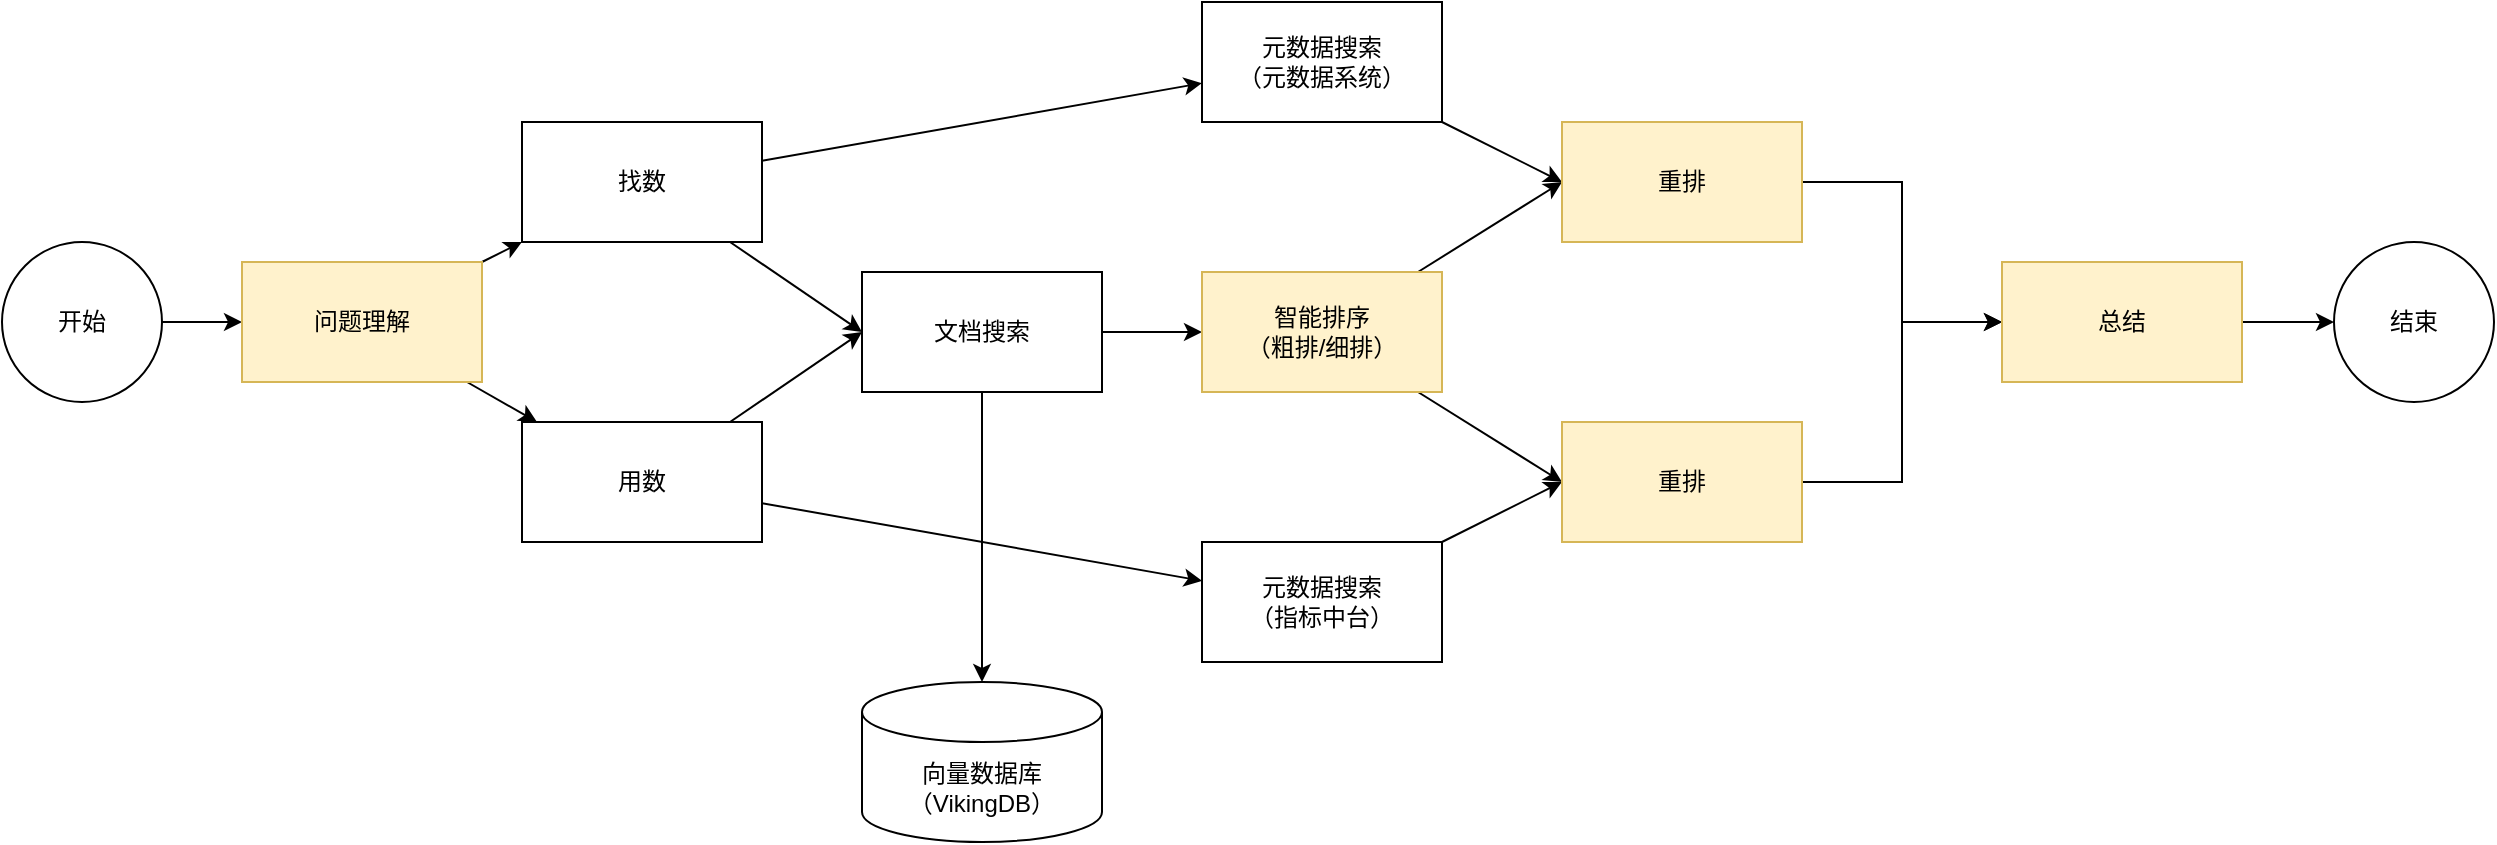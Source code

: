 <mxfile version="24.6.5" type="github">
  <diagram id="C5RBs43oDa-KdzZeNtuy" name="Page-1">
    <mxGraphModel dx="2483" dy="979" grid="1" gridSize="10" guides="1" tooltips="1" connect="1" arrows="1" fold="1" page="1" pageScale="1" pageWidth="827" pageHeight="1169" math="0" shadow="0">
      <root>
        <mxCell id="WIyWlLk6GJQsqaUBKTNV-0" />
        <mxCell id="WIyWlLk6GJQsqaUBKTNV-1" parent="WIyWlLk6GJQsqaUBKTNV-0" />
        <mxCell id="tbKcV42rWtBoktEInjHZ-3" value="" style="edgeStyle=orthogonalEdgeStyle;rounded=0;orthogonalLoop=1;jettySize=auto;html=1;" edge="1" parent="WIyWlLk6GJQsqaUBKTNV-1" source="tbKcV42rWtBoktEInjHZ-1" target="tbKcV42rWtBoktEInjHZ-2">
          <mxGeometry relative="1" as="geometry" />
        </mxCell>
        <mxCell id="tbKcV42rWtBoktEInjHZ-1" value="开始" style="ellipse;whiteSpace=wrap;html=1;aspect=fixed;" vertex="1" parent="WIyWlLk6GJQsqaUBKTNV-1">
          <mxGeometry x="-146" y="270" width="80" height="80" as="geometry" />
        </mxCell>
        <mxCell id="tbKcV42rWtBoktEInjHZ-5" value="" style="rounded=0;orthogonalLoop=1;jettySize=auto;html=1;" edge="1" parent="WIyWlLk6GJQsqaUBKTNV-1" source="tbKcV42rWtBoktEInjHZ-2" target="tbKcV42rWtBoktEInjHZ-4">
          <mxGeometry relative="1" as="geometry" />
        </mxCell>
        <mxCell id="tbKcV42rWtBoktEInjHZ-7" value="" style="rounded=0;orthogonalLoop=1;jettySize=auto;html=1;" edge="1" parent="WIyWlLk6GJQsqaUBKTNV-1" source="tbKcV42rWtBoktEInjHZ-2" target="tbKcV42rWtBoktEInjHZ-6">
          <mxGeometry relative="1" as="geometry" />
        </mxCell>
        <mxCell id="tbKcV42rWtBoktEInjHZ-2" value="问题理解" style="whiteSpace=wrap;html=1;fillColor=#fff2cc;strokeColor=#d6b656;" vertex="1" parent="WIyWlLk6GJQsqaUBKTNV-1">
          <mxGeometry x="-26" y="280" width="120" height="60" as="geometry" />
        </mxCell>
        <mxCell id="tbKcV42rWtBoktEInjHZ-9" value="" style="rounded=0;orthogonalLoop=1;jettySize=auto;html=1;" edge="1" parent="WIyWlLk6GJQsqaUBKTNV-1" source="tbKcV42rWtBoktEInjHZ-4" target="tbKcV42rWtBoktEInjHZ-8">
          <mxGeometry relative="1" as="geometry" />
        </mxCell>
        <mxCell id="tbKcV42rWtBoktEInjHZ-17" style="rounded=0;orthogonalLoop=1;jettySize=auto;html=1;entryX=0;entryY=0.5;entryDx=0;entryDy=0;" edge="1" parent="WIyWlLk6GJQsqaUBKTNV-1" source="tbKcV42rWtBoktEInjHZ-4" target="tbKcV42rWtBoktEInjHZ-16">
          <mxGeometry relative="1" as="geometry" />
        </mxCell>
        <mxCell id="tbKcV42rWtBoktEInjHZ-4" value="找数" style="whiteSpace=wrap;html=1;" vertex="1" parent="WIyWlLk6GJQsqaUBKTNV-1">
          <mxGeometry x="114" y="210" width="120" height="60" as="geometry" />
        </mxCell>
        <mxCell id="tbKcV42rWtBoktEInjHZ-15" style="rounded=0;orthogonalLoop=1;jettySize=auto;html=1;" edge="1" parent="WIyWlLk6GJQsqaUBKTNV-1" source="tbKcV42rWtBoktEInjHZ-6" target="tbKcV42rWtBoktEInjHZ-14">
          <mxGeometry relative="1" as="geometry" />
        </mxCell>
        <mxCell id="tbKcV42rWtBoktEInjHZ-18" style="rounded=0;orthogonalLoop=1;jettySize=auto;html=1;entryX=0;entryY=0.5;entryDx=0;entryDy=0;" edge="1" parent="WIyWlLk6GJQsqaUBKTNV-1" source="tbKcV42rWtBoktEInjHZ-6" target="tbKcV42rWtBoktEInjHZ-16">
          <mxGeometry relative="1" as="geometry" />
        </mxCell>
        <mxCell id="tbKcV42rWtBoktEInjHZ-6" value="用数" style="whiteSpace=wrap;html=1;" vertex="1" parent="WIyWlLk6GJQsqaUBKTNV-1">
          <mxGeometry x="114" y="360" width="120" height="60" as="geometry" />
        </mxCell>
        <mxCell id="tbKcV42rWtBoktEInjHZ-13" style="edgeStyle=orthogonalEdgeStyle;rounded=0;orthogonalLoop=1;jettySize=auto;html=1;entryX=0;entryY=0.5;entryDx=0;entryDy=0;exitX=1;exitY=0.5;exitDx=0;exitDy=0;" edge="1" parent="WIyWlLk6GJQsqaUBKTNV-1" source="tbKcV42rWtBoktEInjHZ-16" target="tbKcV42rWtBoktEInjHZ-12">
          <mxGeometry relative="1" as="geometry" />
        </mxCell>
        <mxCell id="tbKcV42rWtBoktEInjHZ-20" style="rounded=0;orthogonalLoop=1;jettySize=auto;html=1;entryX=0;entryY=0.5;entryDx=0;entryDy=0;" edge="1" parent="WIyWlLk6GJQsqaUBKTNV-1" source="tbKcV42rWtBoktEInjHZ-8" target="tbKcV42rWtBoktEInjHZ-19">
          <mxGeometry relative="1" as="geometry" />
        </mxCell>
        <mxCell id="tbKcV42rWtBoktEInjHZ-8" value="元数据搜索&lt;div&gt;（元数据系统）&lt;/div&gt;" style="whiteSpace=wrap;html=1;" vertex="1" parent="WIyWlLk6GJQsqaUBKTNV-1">
          <mxGeometry x="454" y="150" width="120" height="60" as="geometry" />
        </mxCell>
        <mxCell id="tbKcV42rWtBoktEInjHZ-21" style="rounded=0;orthogonalLoop=1;jettySize=auto;html=1;entryX=0;entryY=0.5;entryDx=0;entryDy=0;" edge="1" parent="WIyWlLk6GJQsqaUBKTNV-1" source="tbKcV42rWtBoktEInjHZ-12" target="tbKcV42rWtBoktEInjHZ-19">
          <mxGeometry relative="1" as="geometry" />
        </mxCell>
        <mxCell id="tbKcV42rWtBoktEInjHZ-23" style="rounded=0;orthogonalLoop=1;jettySize=auto;html=1;entryX=0;entryY=0.5;entryDx=0;entryDy=0;" edge="1" parent="WIyWlLk6GJQsqaUBKTNV-1" source="tbKcV42rWtBoktEInjHZ-12" target="tbKcV42rWtBoktEInjHZ-22">
          <mxGeometry relative="1" as="geometry" />
        </mxCell>
        <mxCell id="tbKcV42rWtBoktEInjHZ-12" value="智能排序&lt;div&gt;（粗排/细排）&lt;/div&gt;" style="whiteSpace=wrap;html=1;fillColor=#fff2cc;strokeColor=#d6b656;" vertex="1" parent="WIyWlLk6GJQsqaUBKTNV-1">
          <mxGeometry x="454" y="285" width="120" height="60" as="geometry" />
        </mxCell>
        <mxCell id="tbKcV42rWtBoktEInjHZ-24" style="rounded=0;orthogonalLoop=1;jettySize=auto;html=1;entryX=0;entryY=0.5;entryDx=0;entryDy=0;" edge="1" parent="WIyWlLk6GJQsqaUBKTNV-1" source="tbKcV42rWtBoktEInjHZ-14" target="tbKcV42rWtBoktEInjHZ-22">
          <mxGeometry relative="1" as="geometry" />
        </mxCell>
        <mxCell id="tbKcV42rWtBoktEInjHZ-14" value="元数据搜索&lt;div&gt;（指标中台）&lt;/div&gt;" style="whiteSpace=wrap;html=1;" vertex="1" parent="WIyWlLk6GJQsqaUBKTNV-1">
          <mxGeometry x="454" y="420" width="120" height="60" as="geometry" />
        </mxCell>
        <mxCell id="tbKcV42rWtBoktEInjHZ-29" style="edgeStyle=orthogonalEdgeStyle;rounded=0;orthogonalLoop=1;jettySize=auto;html=1;" edge="1" parent="WIyWlLk6GJQsqaUBKTNV-1" source="tbKcV42rWtBoktEInjHZ-16" target="tbKcV42rWtBoktEInjHZ-28">
          <mxGeometry relative="1" as="geometry" />
        </mxCell>
        <mxCell id="tbKcV42rWtBoktEInjHZ-16" value="文档搜索" style="whiteSpace=wrap;html=1;" vertex="1" parent="WIyWlLk6GJQsqaUBKTNV-1">
          <mxGeometry x="284" y="285" width="120" height="60" as="geometry" />
        </mxCell>
        <mxCell id="tbKcV42rWtBoktEInjHZ-26" style="edgeStyle=orthogonalEdgeStyle;rounded=0;orthogonalLoop=1;jettySize=auto;html=1;entryX=0;entryY=0.5;entryDx=0;entryDy=0;" edge="1" parent="WIyWlLk6GJQsqaUBKTNV-1" source="tbKcV42rWtBoktEInjHZ-19" target="tbKcV42rWtBoktEInjHZ-25">
          <mxGeometry relative="1" as="geometry" />
        </mxCell>
        <mxCell id="tbKcV42rWtBoktEInjHZ-19" value="重排" style="whiteSpace=wrap;html=1;fillColor=#fff2cc;strokeColor=#d6b656;" vertex="1" parent="WIyWlLk6GJQsqaUBKTNV-1">
          <mxGeometry x="634" y="210" width="120" height="60" as="geometry" />
        </mxCell>
        <mxCell id="tbKcV42rWtBoktEInjHZ-27" style="edgeStyle=orthogonalEdgeStyle;rounded=0;orthogonalLoop=1;jettySize=auto;html=1;entryX=0;entryY=0.5;entryDx=0;entryDy=0;" edge="1" parent="WIyWlLk6GJQsqaUBKTNV-1" source="tbKcV42rWtBoktEInjHZ-22" target="tbKcV42rWtBoktEInjHZ-25">
          <mxGeometry relative="1" as="geometry" />
        </mxCell>
        <mxCell id="tbKcV42rWtBoktEInjHZ-22" value="重排" style="whiteSpace=wrap;html=1;fillColor=#fff2cc;strokeColor=#d6b656;" vertex="1" parent="WIyWlLk6GJQsqaUBKTNV-1">
          <mxGeometry x="634" y="360" width="120" height="60" as="geometry" />
        </mxCell>
        <mxCell id="tbKcV42rWtBoktEInjHZ-31" style="edgeStyle=orthogonalEdgeStyle;rounded=0;orthogonalLoop=1;jettySize=auto;html=1;entryX=0;entryY=0.5;entryDx=0;entryDy=0;" edge="1" parent="WIyWlLk6GJQsqaUBKTNV-1" source="tbKcV42rWtBoktEInjHZ-25" target="tbKcV42rWtBoktEInjHZ-30">
          <mxGeometry relative="1" as="geometry" />
        </mxCell>
        <mxCell id="tbKcV42rWtBoktEInjHZ-25" value="总结" style="whiteSpace=wrap;html=1;fillColor=#fff2cc;strokeColor=#d6b656;" vertex="1" parent="WIyWlLk6GJQsqaUBKTNV-1">
          <mxGeometry x="854" y="280" width="120" height="60" as="geometry" />
        </mxCell>
        <mxCell id="tbKcV42rWtBoktEInjHZ-28" value="向量数据库&lt;div&gt;（VikingDB）&lt;/div&gt;" style="shape=cylinder3;whiteSpace=wrap;html=1;boundedLbl=1;backgroundOutline=1;size=15;" vertex="1" parent="WIyWlLk6GJQsqaUBKTNV-1">
          <mxGeometry x="284" y="490" width="120" height="80" as="geometry" />
        </mxCell>
        <mxCell id="tbKcV42rWtBoktEInjHZ-30" value="结束" style="ellipse;whiteSpace=wrap;html=1;aspect=fixed;" vertex="1" parent="WIyWlLk6GJQsqaUBKTNV-1">
          <mxGeometry x="1020" y="270" width="80" height="80" as="geometry" />
        </mxCell>
      </root>
    </mxGraphModel>
  </diagram>
</mxfile>
